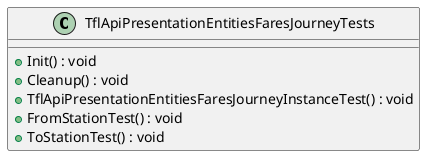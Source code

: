 @startuml
class TflApiPresentationEntitiesFaresJourneyTests {
    + Init() : void
    + Cleanup() : void
    + TflApiPresentationEntitiesFaresJourneyInstanceTest() : void
    + FromStationTest() : void
    + ToStationTest() : void
}
@enduml

